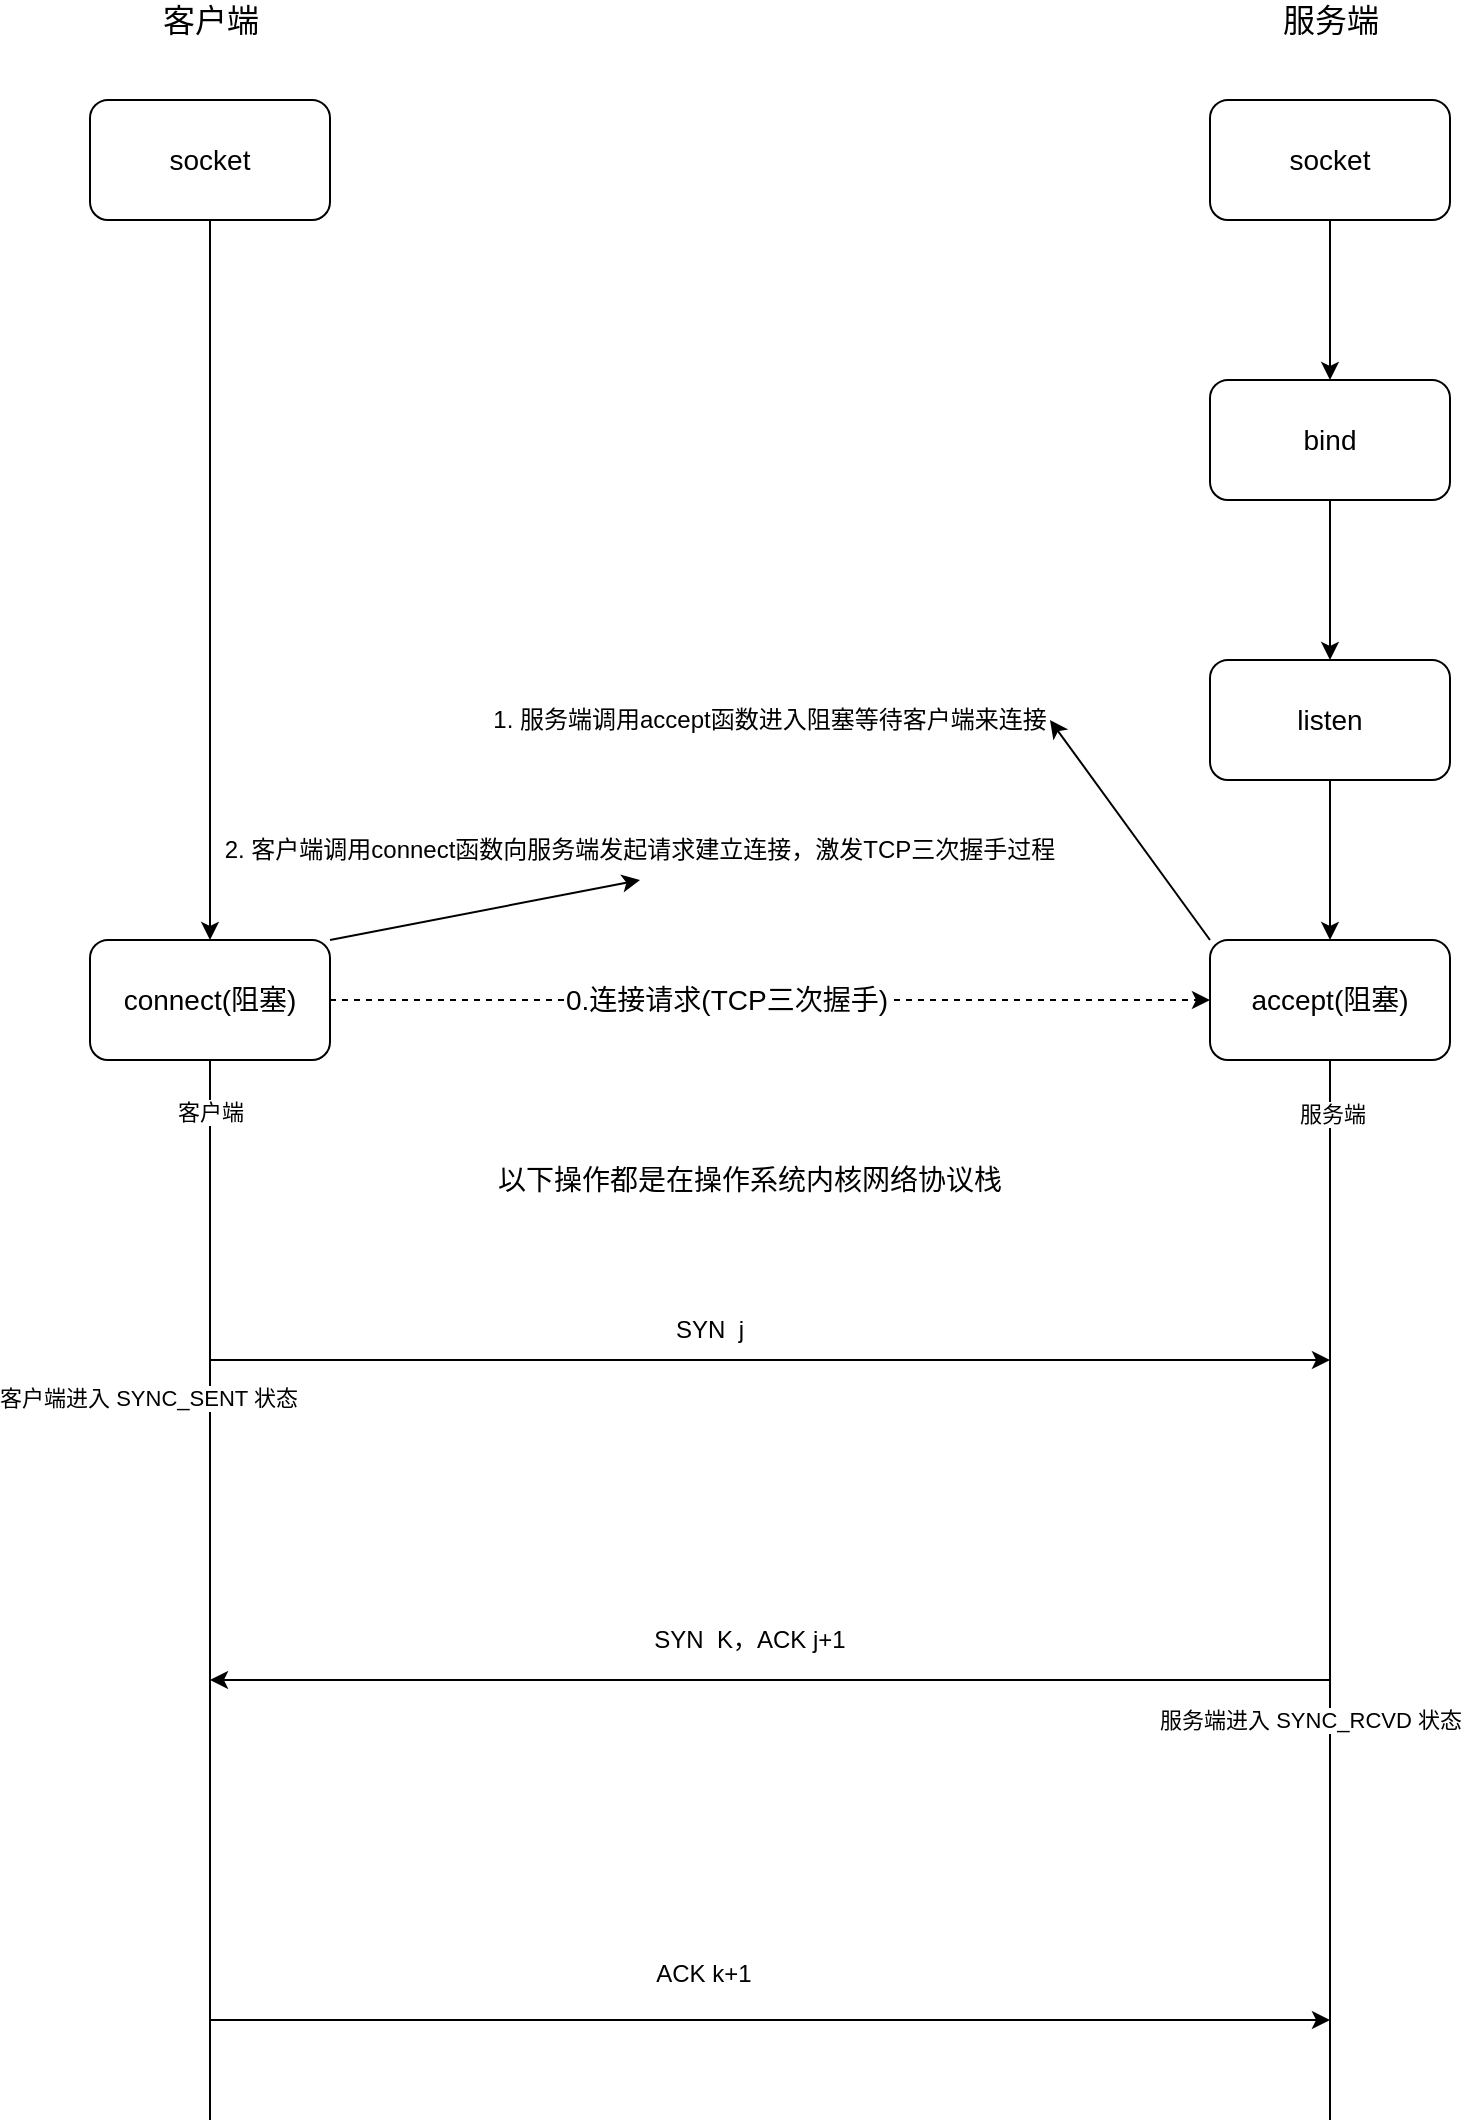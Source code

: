 <mxfile version="16.0.3" type="github">
  <diagram id="Vi7is1_C8lVbALjFD8Pk" name="第 1 页">
    <mxGraphModel dx="1262" dy="869" grid="1" gridSize="10" guides="1" tooltips="1" connect="1" arrows="1" fold="1" page="1" pageScale="1" pageWidth="827" pageHeight="1169" math="0" shadow="0">
      <root>
        <mxCell id="0" />
        <mxCell id="1" parent="0" />
        <mxCell id="wuhLpPp3jFRiQOunvDeI-12" value="" style="edgeStyle=orthogonalEdgeStyle;rounded=0;orthogonalLoop=1;jettySize=auto;html=1;fontSize=16;" parent="1" source="wuhLpPp3jFRiQOunvDeI-1" target="wuhLpPp3jFRiQOunvDeI-11" edge="1">
          <mxGeometry relative="1" as="geometry" />
        </mxCell>
        <mxCell id="wuhLpPp3jFRiQOunvDeI-1" value="&lt;span&gt;&lt;font style=&quot;font-size: 14px&quot;&gt;socket&lt;/font&gt;&lt;/span&gt;" style="rounded=1;whiteSpace=wrap;html=1;" parent="1" vertex="1">
          <mxGeometry x="80" y="120" width="120" height="60" as="geometry" />
        </mxCell>
        <mxCell id="wuhLpPp3jFRiQOunvDeI-6" value="" style="edgeStyle=orthogonalEdgeStyle;rounded=0;orthogonalLoop=1;jettySize=auto;html=1;fontSize=16;" parent="1" source="wuhLpPp3jFRiQOunvDeI-2" target="wuhLpPp3jFRiQOunvDeI-5" edge="1">
          <mxGeometry relative="1" as="geometry" />
        </mxCell>
        <mxCell id="wuhLpPp3jFRiQOunvDeI-2" value="&lt;font style=&quot;font-size: 14px&quot;&gt;socket&lt;/font&gt;" style="rounded=1;whiteSpace=wrap;html=1;" parent="1" vertex="1">
          <mxGeometry x="640" y="120" width="120" height="60" as="geometry" />
        </mxCell>
        <mxCell id="wuhLpPp3jFRiQOunvDeI-3" value="&lt;font style=&quot;font-size: 16px&quot;&gt;客户端&lt;/font&gt;" style="text;html=1;resizable=0;autosize=1;align=center;verticalAlign=middle;points=[];fillColor=none;strokeColor=none;rounded=0;" parent="1" vertex="1">
          <mxGeometry x="110" y="70" width="60" height="20" as="geometry" />
        </mxCell>
        <mxCell id="wuhLpPp3jFRiQOunvDeI-4" value="&lt;font style=&quot;font-size: 16px&quot;&gt;服务端&lt;/font&gt;" style="text;html=1;resizable=0;autosize=1;align=center;verticalAlign=middle;points=[];fillColor=none;strokeColor=none;rounded=0;" parent="1" vertex="1">
          <mxGeometry x="670" y="70" width="60" height="20" as="geometry" />
        </mxCell>
        <mxCell id="wuhLpPp3jFRiQOunvDeI-8" value="" style="edgeStyle=orthogonalEdgeStyle;rounded=0;orthogonalLoop=1;jettySize=auto;html=1;fontSize=16;" parent="1" source="wuhLpPp3jFRiQOunvDeI-5" target="wuhLpPp3jFRiQOunvDeI-7" edge="1">
          <mxGeometry relative="1" as="geometry" />
        </mxCell>
        <mxCell id="wuhLpPp3jFRiQOunvDeI-5" value="&lt;font style=&quot;font-size: 14px&quot;&gt;bind&lt;/font&gt;" style="whiteSpace=wrap;html=1;rounded=1;" parent="1" vertex="1">
          <mxGeometry x="640" y="260" width="120" height="60" as="geometry" />
        </mxCell>
        <mxCell id="wuhLpPp3jFRiQOunvDeI-10" value="" style="edgeStyle=orthogonalEdgeStyle;rounded=0;orthogonalLoop=1;jettySize=auto;html=1;fontSize=16;" parent="1" source="wuhLpPp3jFRiQOunvDeI-7" target="wuhLpPp3jFRiQOunvDeI-9" edge="1">
          <mxGeometry relative="1" as="geometry" />
        </mxCell>
        <mxCell id="wuhLpPp3jFRiQOunvDeI-7" value="&lt;font style=&quot;font-size: 14px&quot;&gt;listen&lt;/font&gt;" style="whiteSpace=wrap;html=1;rounded=1;" parent="1" vertex="1">
          <mxGeometry x="640" y="400" width="120" height="60" as="geometry" />
        </mxCell>
        <mxCell id="2f2kq8iwIKOAxthZ-Dts-2" style="rounded=0;orthogonalLoop=1;jettySize=auto;html=1;exitX=0;exitY=0;exitDx=0;exitDy=0;entryX=1;entryY=0.5;entryDx=0;entryDy=0;" edge="1" parent="1" source="wuhLpPp3jFRiQOunvDeI-9" target="2f2kq8iwIKOAxthZ-Dts-1">
          <mxGeometry relative="1" as="geometry" />
        </mxCell>
        <mxCell id="wuhLpPp3jFRiQOunvDeI-9" value="&lt;font style=&quot;font-size: 14px&quot;&gt;accept&lt;/font&gt;&lt;span style=&quot;font-size: 14px&quot;&gt;(阻塞)&lt;/span&gt;" style="whiteSpace=wrap;html=1;rounded=1;" parent="1" vertex="1">
          <mxGeometry x="640" y="540" width="120" height="60" as="geometry" />
        </mxCell>
        <mxCell id="wuhLpPp3jFRiQOunvDeI-15" style="edgeStyle=orthogonalEdgeStyle;rounded=0;orthogonalLoop=1;jettySize=auto;html=1;exitX=1;exitY=0.5;exitDx=0;exitDy=0;entryX=0;entryY=0.5;entryDx=0;entryDy=0;fontSize=14;dashed=1;" parent="1" source="wuhLpPp3jFRiQOunvDeI-11" target="wuhLpPp3jFRiQOunvDeI-9" edge="1">
          <mxGeometry relative="1" as="geometry" />
        </mxCell>
        <mxCell id="wuhLpPp3jFRiQOunvDeI-16" value="&lt;div&gt;0.连接请求(TCP三次握手)&lt;/div&gt;" style="edgeLabel;html=1;align=center;verticalAlign=middle;resizable=0;points=[];fontSize=14;" parent="wuhLpPp3jFRiQOunvDeI-15" vertex="1" connectable="0">
          <mxGeometry x="-0.102" relative="1" as="geometry">
            <mxPoint as="offset" />
          </mxGeometry>
        </mxCell>
        <mxCell id="2f2kq8iwIKOAxthZ-Dts-5" style="edgeStyle=none;rounded=0;orthogonalLoop=1;jettySize=auto;html=1;exitX=1;exitY=0;exitDx=0;exitDy=0;entryX=0.5;entryY=1;entryDx=0;entryDy=0;" edge="1" parent="1" source="wuhLpPp3jFRiQOunvDeI-11" target="2f2kq8iwIKOAxthZ-Dts-4">
          <mxGeometry relative="1" as="geometry" />
        </mxCell>
        <mxCell id="wuhLpPp3jFRiQOunvDeI-11" value="&lt;font style=&quot;font-size: 14px&quot;&gt;connect(阻塞)&lt;/font&gt;" style="whiteSpace=wrap;html=1;rounded=1;" parent="1" vertex="1">
          <mxGeometry x="80" y="540" width="120" height="60" as="geometry" />
        </mxCell>
        <mxCell id="2f2kq8iwIKOAxthZ-Dts-1" value="1. 服务端调用accept函数进入阻塞等待客户端来连接" style="text;html=1;strokeColor=none;fillColor=none;align=center;verticalAlign=middle;whiteSpace=wrap;rounded=0;" vertex="1" parent="1">
          <mxGeometry x="280" y="410" width="280" height="40" as="geometry" />
        </mxCell>
        <mxCell id="2f2kq8iwIKOAxthZ-Dts-3" style="edgeStyle=none;rounded=0;orthogonalLoop=1;jettySize=auto;html=1;exitX=1;exitY=1;exitDx=0;exitDy=0;" edge="1" parent="1" source="2f2kq8iwIKOAxthZ-Dts-1" target="2f2kq8iwIKOAxthZ-Dts-1">
          <mxGeometry relative="1" as="geometry" />
        </mxCell>
        <mxCell id="2f2kq8iwIKOAxthZ-Dts-4" value="2. 客户端调用connect函数向服务端发起请求建立连接，激发TCP三次握手过程" style="text;html=1;strokeColor=none;fillColor=none;align=center;verticalAlign=middle;whiteSpace=wrap;rounded=0;" vertex="1" parent="1">
          <mxGeometry x="140" y="480" width="430" height="30" as="geometry" />
        </mxCell>
        <mxCell id="2f2kq8iwIKOAxthZ-Dts-8" value="&lt;span style=&quot;text-align: left&quot;&gt;&lt;font style=&quot;font-size: 14px&quot;&gt;以下操作都是在操作系统内核网络协议栈&lt;/font&gt;&lt;/span&gt;" style="text;html=1;strokeColor=none;fillColor=none;align=center;verticalAlign=middle;whiteSpace=wrap;rounded=0;" vertex="1" parent="1">
          <mxGeometry x="280" y="650" width="260" height="20" as="geometry" />
        </mxCell>
        <mxCell id="2f2kq8iwIKOAxthZ-Dts-9" value="" style="endArrow=none;html=1;rounded=0;entryX=0.5;entryY=1;entryDx=0;entryDy=0;" edge="1" parent="1" target="wuhLpPp3jFRiQOunvDeI-11">
          <mxGeometry width="50" height="50" relative="1" as="geometry">
            <mxPoint x="140" y="1130" as="sourcePoint" />
            <mxPoint x="150" y="610" as="targetPoint" />
          </mxGeometry>
        </mxCell>
        <mxCell id="2f2kq8iwIKOAxthZ-Dts-13" value="客户端" style="edgeLabel;html=1;align=center;verticalAlign=middle;resizable=0;points=[];" vertex="1" connectable="0" parent="2f2kq8iwIKOAxthZ-Dts-9">
          <mxGeometry x="0.865" relative="1" as="geometry">
            <mxPoint y="-10" as="offset" />
          </mxGeometry>
        </mxCell>
        <mxCell id="2f2kq8iwIKOAxthZ-Dts-20" value="客户端进入 SYNC_SENT 状态" style="edgeLabel;html=1;align=center;verticalAlign=middle;resizable=0;points=[];" vertex="1" connectable="0" parent="2f2kq8iwIKOAxthZ-Dts-9">
          <mxGeometry x="0.629" y="1" relative="1" as="geometry">
            <mxPoint x="-30" y="70" as="offset" />
          </mxGeometry>
        </mxCell>
        <mxCell id="2f2kq8iwIKOAxthZ-Dts-10" value="" style="endArrow=none;html=1;rounded=0;entryX=0.5;entryY=1;entryDx=0;entryDy=0;" edge="1" parent="1">
          <mxGeometry width="50" height="50" relative="1" as="geometry">
            <mxPoint x="700" y="1130" as="sourcePoint" />
            <mxPoint x="700" y="600" as="targetPoint" />
          </mxGeometry>
        </mxCell>
        <mxCell id="2f2kq8iwIKOAxthZ-Dts-14" value="服务端" style="edgeLabel;html=1;align=center;verticalAlign=middle;resizable=0;points=[];" vertex="1" connectable="0" parent="2f2kq8iwIKOAxthZ-Dts-10">
          <mxGeometry x="0.861" y="-1" relative="1" as="geometry">
            <mxPoint y="-10" as="offset" />
          </mxGeometry>
        </mxCell>
        <mxCell id="2f2kq8iwIKOAxthZ-Dts-11" value="" style="endArrow=classic;html=1;rounded=0;" edge="1" parent="1">
          <mxGeometry width="50" height="50" relative="1" as="geometry">
            <mxPoint x="140" y="750" as="sourcePoint" />
            <mxPoint x="700" y="750" as="targetPoint" />
          </mxGeometry>
        </mxCell>
        <mxCell id="2f2kq8iwIKOAxthZ-Dts-12" value="SYN&amp;nbsp; j" style="text;html=1;strokeColor=none;fillColor=none;align=center;verticalAlign=middle;whiteSpace=wrap;rounded=0;" vertex="1" parent="1">
          <mxGeometry x="360" y="720" width="60" height="30" as="geometry" />
        </mxCell>
        <mxCell id="2f2kq8iwIKOAxthZ-Dts-15" value="" style="endArrow=classic;html=1;rounded=0;" edge="1" parent="1">
          <mxGeometry width="50" height="50" relative="1" as="geometry">
            <mxPoint x="700" y="910" as="sourcePoint" />
            <mxPoint x="140" y="910" as="targetPoint" />
          </mxGeometry>
        </mxCell>
        <mxCell id="2f2kq8iwIKOAxthZ-Dts-16" value="SYN&amp;nbsp; K，ACK j+1" style="text;html=1;strokeColor=none;fillColor=none;align=center;verticalAlign=middle;whiteSpace=wrap;rounded=0;" vertex="1" parent="1">
          <mxGeometry x="340" y="880" width="140" height="20" as="geometry" />
        </mxCell>
        <mxCell id="2f2kq8iwIKOAxthZ-Dts-18" value="" style="endArrow=classic;html=1;rounded=0;" edge="1" parent="1">
          <mxGeometry width="50" height="50" relative="1" as="geometry">
            <mxPoint x="140" y="1080" as="sourcePoint" />
            <mxPoint x="700" y="1080" as="targetPoint" />
          </mxGeometry>
        </mxCell>
        <mxCell id="2f2kq8iwIKOAxthZ-Dts-19" value="ACK k+1" style="text;html=1;strokeColor=none;fillColor=none;align=center;verticalAlign=middle;whiteSpace=wrap;rounded=0;" vertex="1" parent="1">
          <mxGeometry x="340" y="1050" width="94" height="13" as="geometry" />
        </mxCell>
        <mxCell id="2f2kq8iwIKOAxthZ-Dts-21" value="服务端进入 SYNC_RCVD 状态" style="edgeLabel;html=1;align=center;verticalAlign=middle;resizable=0;points=[];" vertex="1" connectable="0" parent="1">
          <mxGeometry x="690" y="930" as="geometry" />
        </mxCell>
      </root>
    </mxGraphModel>
  </diagram>
</mxfile>
